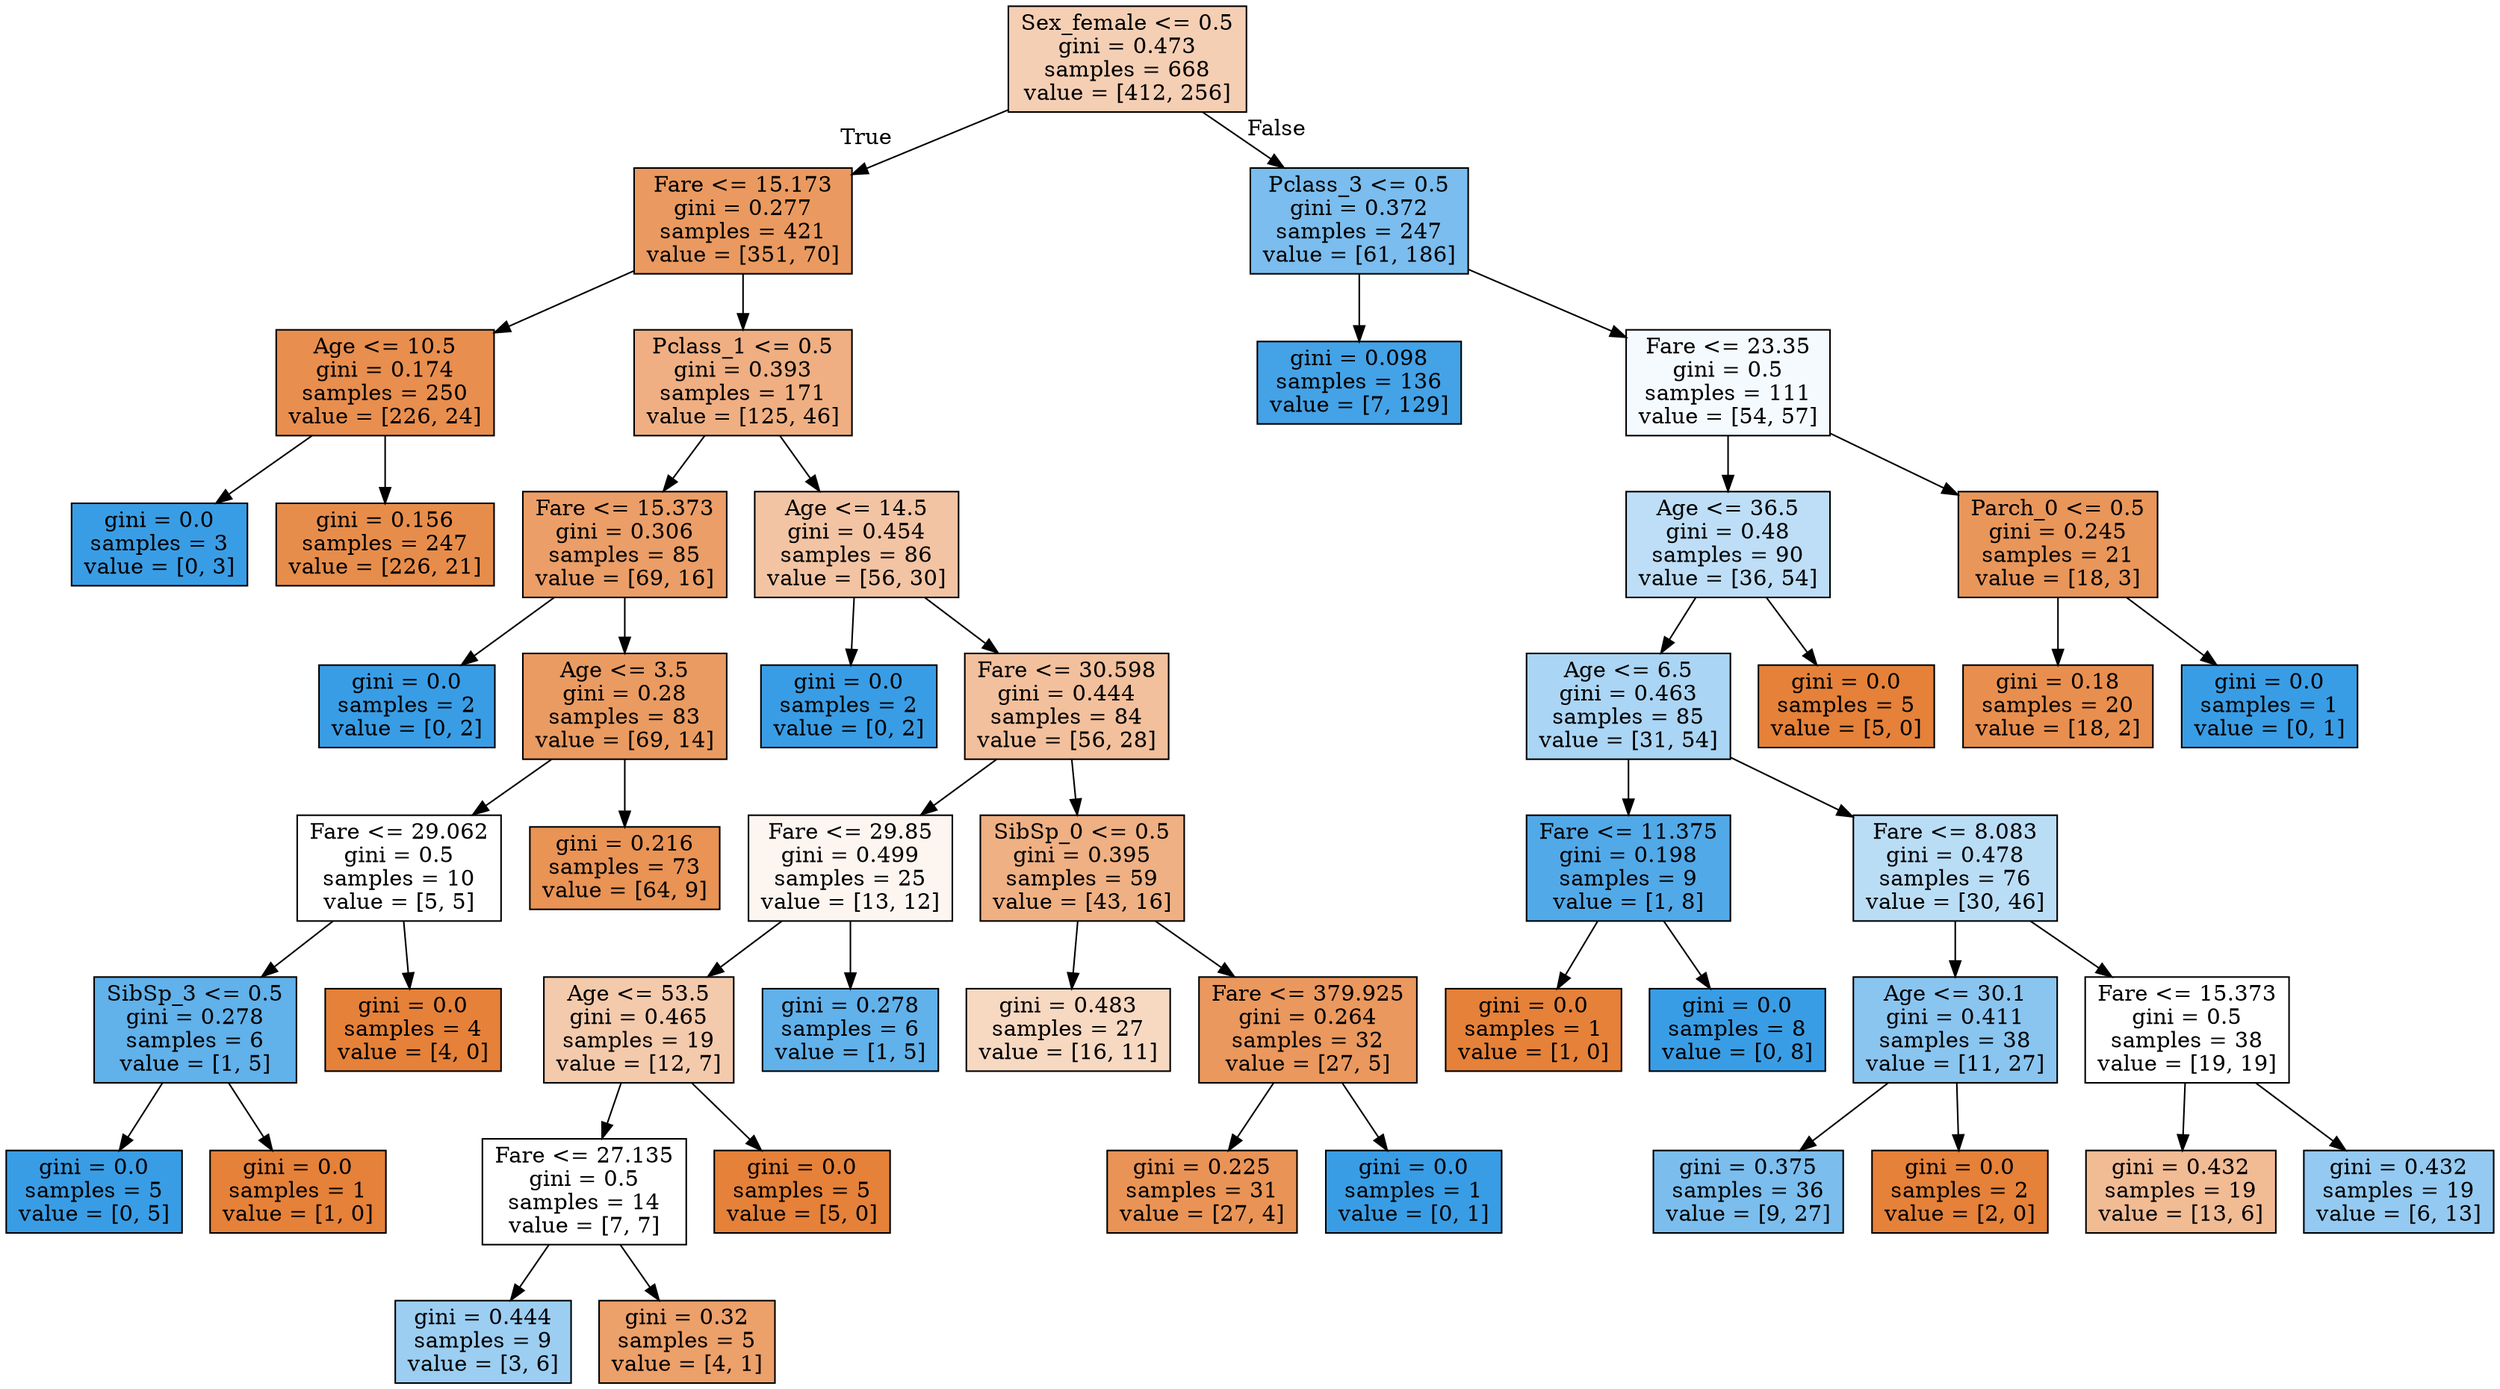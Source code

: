 digraph Tree {
node [shape=box, style="filled", color="black"] ;
0 [label="Sex_female <= 0.5\ngini = 0.473\nsamples = 668\nvalue = [412, 256]", fillcolor="#f5cfb4"] ;
1 [label="Fare <= 15.173\ngini = 0.277\nsamples = 421\nvalue = [351, 70]", fillcolor="#ea9a60"] ;
0 -> 1 [labeldistance=2.5, labelangle=45, headlabel="True"] ;
7 [label="Age <= 10.5\ngini = 0.174\nsamples = 250\nvalue = [226, 24]", fillcolor="#e88e4e"] ;
1 -> 7 ;
9 [label="gini = 0.0\nsamples = 3\nvalue = [0, 3]", fillcolor="#399de5"] ;
7 -> 9 ;
10 [label="gini = 0.156\nsamples = 247\nvalue = [226, 21]", fillcolor="#e78d4b"] ;
7 -> 10 ;
8 [label="Pclass_1 <= 0.5\ngini = 0.393\nsamples = 171\nvalue = [125, 46]", fillcolor="#efaf82"] ;
1 -> 8 ;
13 [label="Fare <= 15.373\ngini = 0.306\nsamples = 85\nvalue = [69, 16]", fillcolor="#eb9e67"] ;
8 -> 13 ;
15 [label="gini = 0.0\nsamples = 2\nvalue = [0, 2]", fillcolor="#399de5"] ;
13 -> 15 ;
16 [label="Age <= 3.5\ngini = 0.28\nsamples = 83\nvalue = [69, 14]", fillcolor="#ea9b61"] ;
13 -> 16 ;
17 [label="Fare <= 29.062\ngini = 0.5\nsamples = 10\nvalue = [5, 5]", fillcolor="#ffffff"] ;
16 -> 17 ;
19 [label="SibSp_3 <= 0.5\ngini = 0.278\nsamples = 6\nvalue = [1, 5]", fillcolor="#61b1ea"] ;
17 -> 19 ;
23 [label="gini = 0.0\nsamples = 5\nvalue = [0, 5]", fillcolor="#399de5"] ;
19 -> 23 ;
24 [label="gini = 0.0\nsamples = 1\nvalue = [1, 0]", fillcolor="#e58139"] ;
19 -> 24 ;
20 [label="gini = 0.0\nsamples = 4\nvalue = [4, 0]", fillcolor="#e58139"] ;
17 -> 20 ;
18 [label="gini = 0.216\nsamples = 73\nvalue = [64, 9]", fillcolor="#e99355"] ;
16 -> 18 ;
14 [label="Age <= 14.5\ngini = 0.454\nsamples = 86\nvalue = [56, 30]", fillcolor="#f3c4a3"] ;
8 -> 14 ;
21 [label="gini = 0.0\nsamples = 2\nvalue = [0, 2]", fillcolor="#399de5"] ;
14 -> 21 ;
22 [label="Fare <= 30.598\ngini = 0.444\nsamples = 84\nvalue = [56, 28]", fillcolor="#f2c09c"] ;
14 -> 22 ;
27 [label="Fare <= 29.85\ngini = 0.499\nsamples = 25\nvalue = [13, 12]", fillcolor="#fdf5f0"] ;
22 -> 27 ;
29 [label="Age <= 53.5\ngini = 0.465\nsamples = 19\nvalue = [12, 7]", fillcolor="#f4caac"] ;
27 -> 29 ;
33 [label="Fare <= 27.135\ngini = 0.5\nsamples = 14\nvalue = [7, 7]", fillcolor="#ffffff"] ;
29 -> 33 ;
37 [label="gini = 0.444\nsamples = 9\nvalue = [3, 6]", fillcolor="#9ccef2"] ;
33 -> 37 ;
38 [label="gini = 0.32\nsamples = 5\nvalue = [4, 1]", fillcolor="#eca06a"] ;
33 -> 38 ;
34 [label="gini = 0.0\nsamples = 5\nvalue = [5, 0]", fillcolor="#e58139"] ;
29 -> 34 ;
30 [label="gini = 0.278\nsamples = 6\nvalue = [1, 5]", fillcolor="#61b1ea"] ;
27 -> 30 ;
28 [label="SibSp_0 <= 0.5\ngini = 0.395\nsamples = 59\nvalue = [43, 16]", fillcolor="#efb083"] ;
22 -> 28 ;
31 [label="gini = 0.483\nsamples = 27\nvalue = [16, 11]", fillcolor="#f7d8c1"] ;
28 -> 31 ;
32 [label="Fare <= 379.925\ngini = 0.264\nsamples = 32\nvalue = [27, 5]", fillcolor="#ea985e"] ;
28 -> 32 ;
35 [label="gini = 0.225\nsamples = 31\nvalue = [27, 4]", fillcolor="#e99456"] ;
32 -> 35 ;
36 [label="gini = 0.0\nsamples = 1\nvalue = [0, 1]", fillcolor="#399de5"] ;
32 -> 36 ;
2 [label="Pclass_3 <= 0.5\ngini = 0.372\nsamples = 247\nvalue = [61, 186]", fillcolor="#7abdee"] ;
0 -> 2 [labeldistance=2.5, labelangle=-45, headlabel="False"] ;
3 [label="gini = 0.098\nsamples = 136\nvalue = [7, 129]", fillcolor="#44a2e6"] ;
2 -> 3 ;
4 [label="Fare <= 23.35\ngini = 0.5\nsamples = 111\nvalue = [54, 57]", fillcolor="#f5fafe"] ;
2 -> 4 ;
5 [label="Age <= 36.5\ngini = 0.48\nsamples = 90\nvalue = [36, 54]", fillcolor="#bddef6"] ;
4 -> 5 ;
11 [label="Age <= 6.5\ngini = 0.463\nsamples = 85\nvalue = [31, 54]", fillcolor="#abd5f4"] ;
5 -> 11 ;
39 [label="Fare <= 11.375\ngini = 0.198\nsamples = 9\nvalue = [1, 8]", fillcolor="#52a9e8"] ;
11 -> 39 ;
41 [label="gini = 0.0\nsamples = 1\nvalue = [1, 0]", fillcolor="#e58139"] ;
39 -> 41 ;
42 [label="gini = 0.0\nsamples = 8\nvalue = [0, 8]", fillcolor="#399de5"] ;
39 -> 42 ;
40 [label="Fare <= 8.083\ngini = 0.478\nsamples = 76\nvalue = [30, 46]", fillcolor="#baddf6"] ;
11 -> 40 ;
43 [label="Age <= 30.1\ngini = 0.411\nsamples = 38\nvalue = [11, 27]", fillcolor="#8ac5f0"] ;
40 -> 43 ;
47 [label="gini = 0.375\nsamples = 36\nvalue = [9, 27]", fillcolor="#7bbeee"] ;
43 -> 47 ;
48 [label="gini = 0.0\nsamples = 2\nvalue = [2, 0]", fillcolor="#e58139"] ;
43 -> 48 ;
44 [label="Fare <= 15.373\ngini = 0.5\nsamples = 38\nvalue = [19, 19]", fillcolor="#ffffff"] ;
40 -> 44 ;
45 [label="gini = 0.432\nsamples = 19\nvalue = [13, 6]", fillcolor="#f1bb94"] ;
44 -> 45 ;
46 [label="gini = 0.432\nsamples = 19\nvalue = [6, 13]", fillcolor="#94caf1"] ;
44 -> 46 ;
12 [label="gini = 0.0\nsamples = 5\nvalue = [5, 0]", fillcolor="#e58139"] ;
5 -> 12 ;
6 [label="Parch_0 <= 0.5\ngini = 0.245\nsamples = 21\nvalue = [18, 3]", fillcolor="#e9965a"] ;
4 -> 6 ;
25 [label="gini = 0.18\nsamples = 20\nvalue = [18, 2]", fillcolor="#e88f4f"] ;
6 -> 25 ;
26 [label="gini = 0.0\nsamples = 1\nvalue = [0, 1]", fillcolor="#399de5"] ;
6 -> 26 ;
}